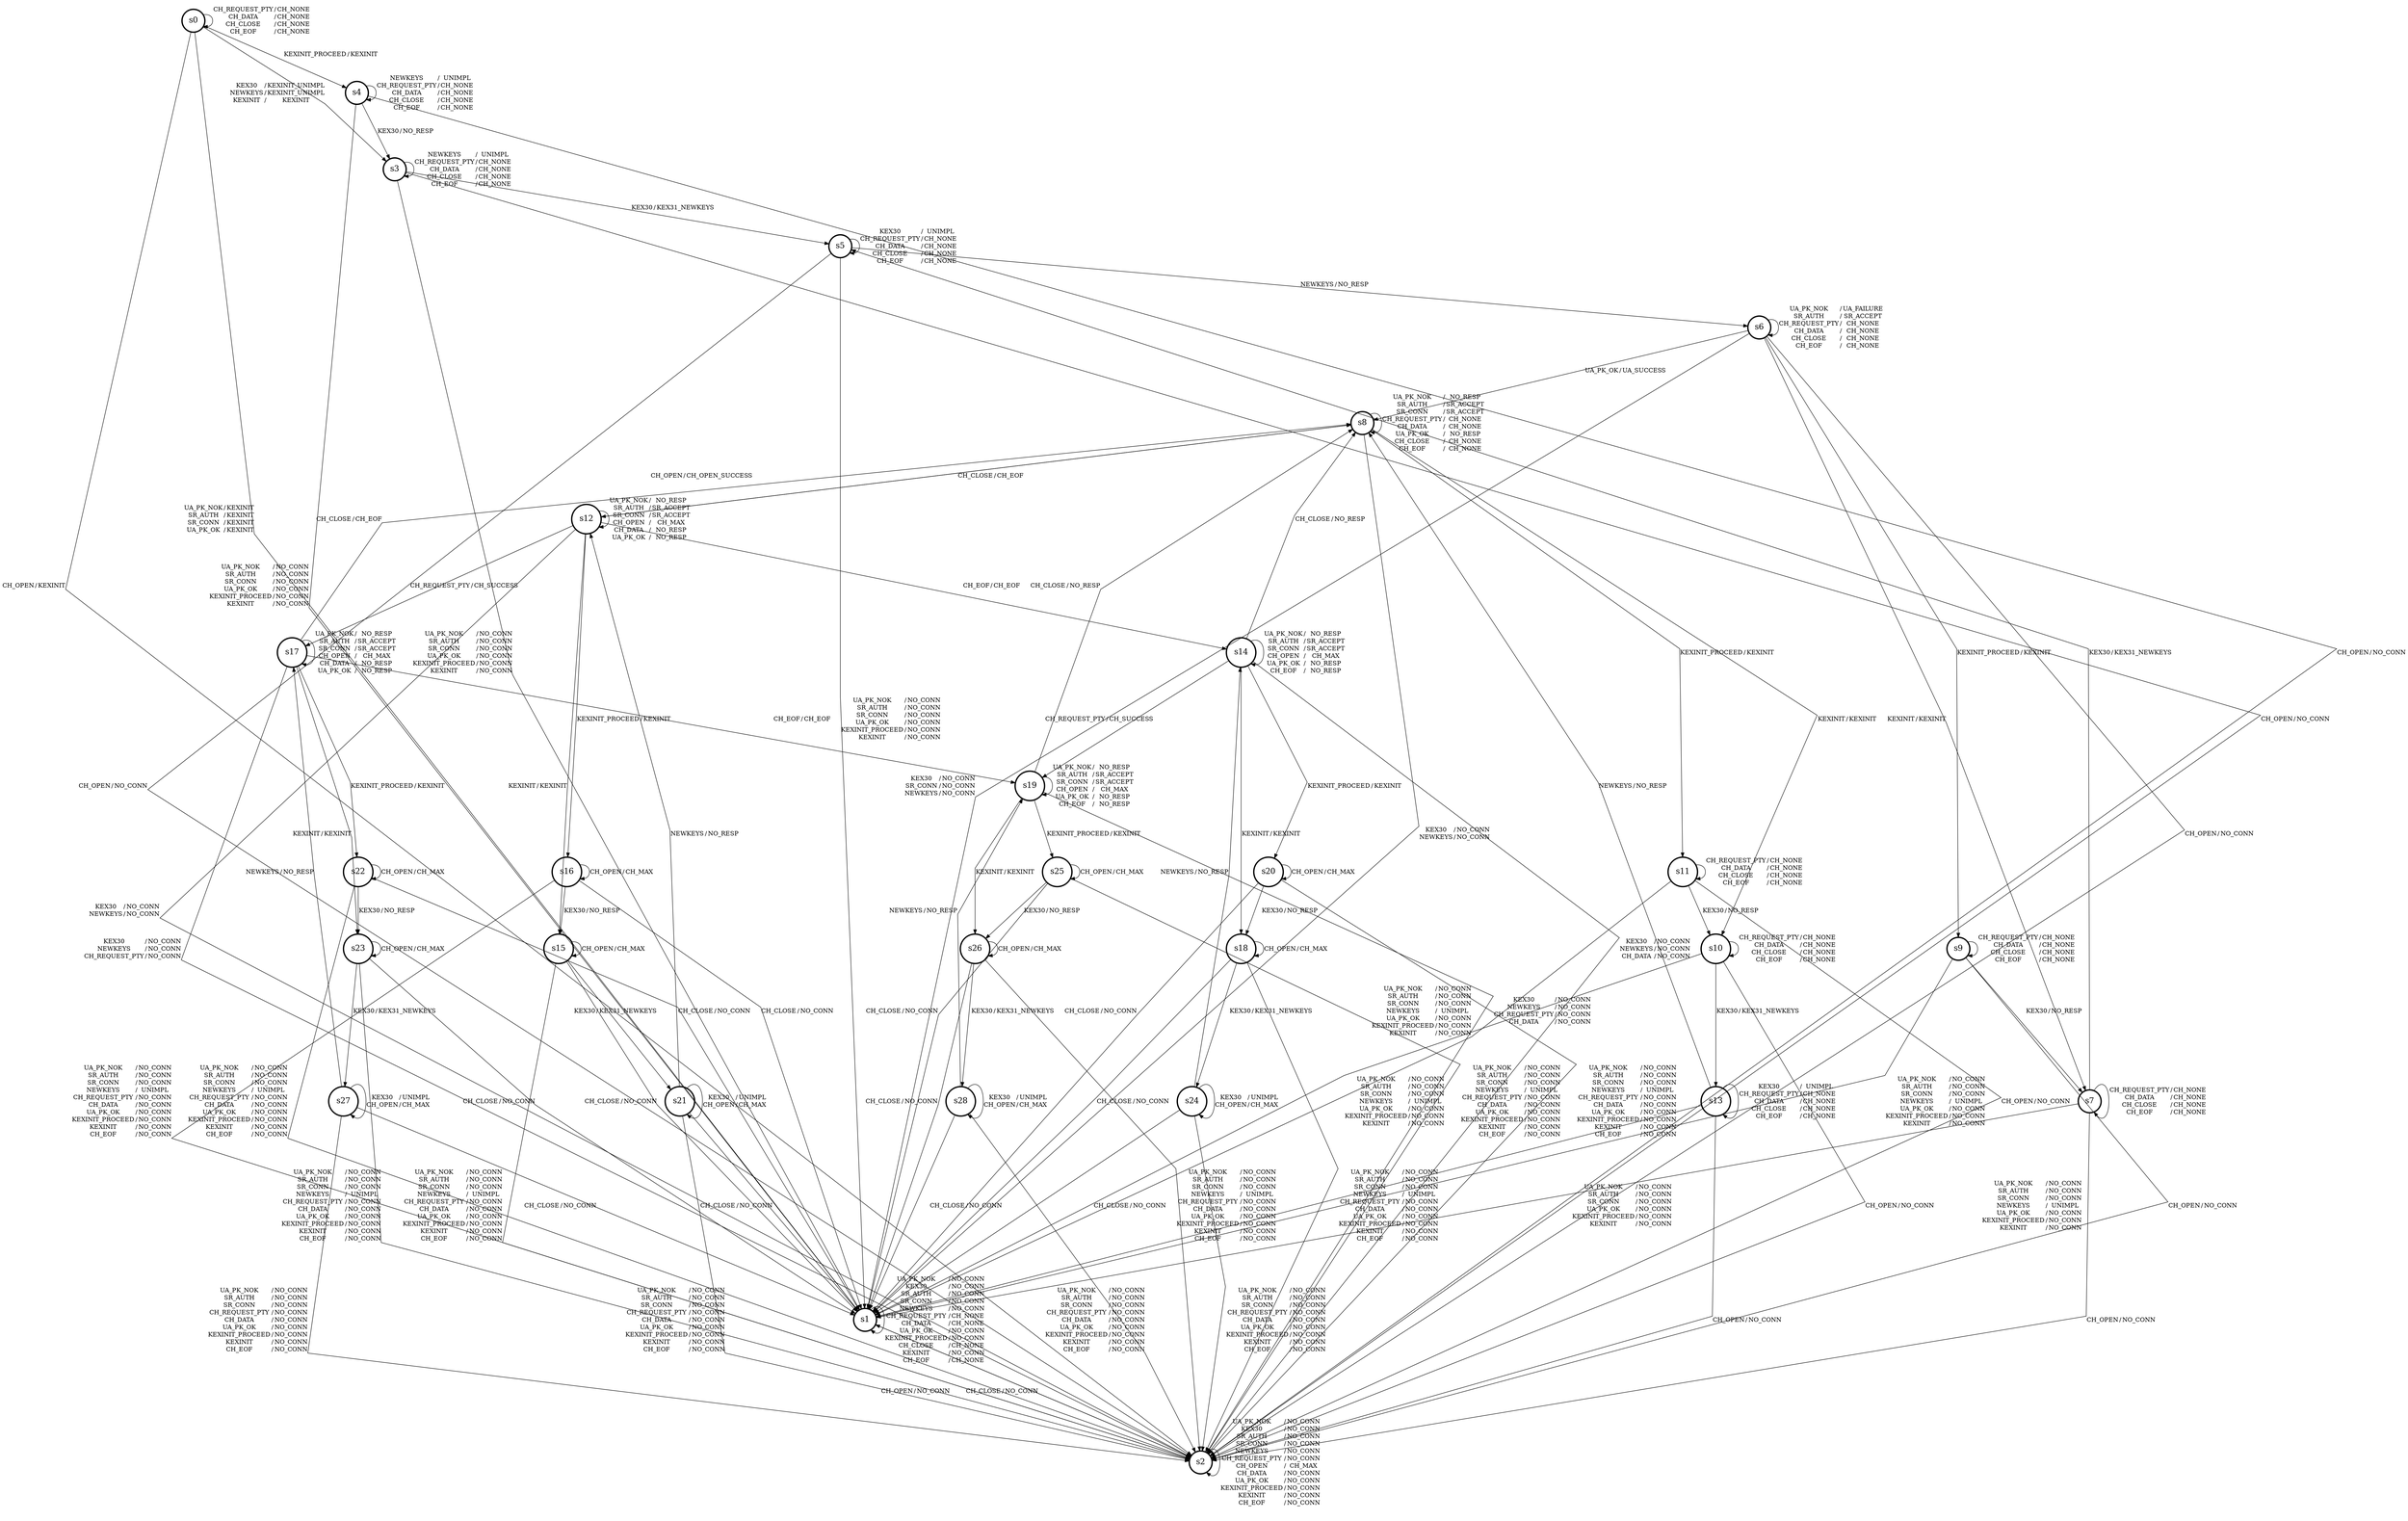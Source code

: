 digraph G {
splines="line";
concentrate = false;
ratio=0.75;
node [shape="circle",penwidth=3.0,fontsize=18];
label=""
s0
s1
s2
s3
s4
s5
s6
s7
s8
s9
s10
s11
s12
s13
s14
s15
s16
s17
s18
s19
s20
s21
s22
s23
s24
s25
s26
s27
s28
s0 [label="s0"];
s0 -> s1[label=<<table border="0" cellpadding="1" cellspacing="0"><tr><td>UA_PK_NOK</td><td>/</td><td>KEXINIT</td></tr><tr><td>SR_AUTH</td><td>/</td><td>KEXINIT</td></tr><tr><td>SR_CONN</td><td>/</td><td>KEXINIT</td></tr><tr><td>UA_PK_OK</td><td>/</td><td>KEXINIT</td></tr></table>>]
s0 -> s3[label=<<table border="0" cellpadding="1" cellspacing="0"><tr><td>KEX30</td><td>/</td><td>KEXINIT_UNIMPL</td></tr><tr><td>NEWKEYS</td><td>/</td><td>KEXINIT_UNIMPL</td></tr><tr><td>KEXINIT</td><td>/</td><td>KEXINIT</td></tr></table>>]
s0 -> s0[label=<<table border="0" cellpadding="1" cellspacing="0"><tr><td>CH_REQUEST_PTY</td><td>/</td><td>CH_NONE</td></tr><tr><td>CH_DATA</td><td>/</td><td>CH_NONE</td></tr><tr><td>CH_CLOSE</td><td>/</td><td>CH_NONE</td></tr><tr><td>CH_EOF</td><td>/</td><td>CH_NONE</td></tr></table>>]
s0 -> s2[label=<<table border="0" cellpadding="1" cellspacing="0"><tr><td>CH_OPEN</td><td>/</td><td>KEXINIT</td></tr></table>>]
s0 -> s4[label=<<table border="0" cellpadding="1" cellspacing="0"><tr><td>KEXINIT_PROCEED</td><td>/</td><td>KEXINIT</td></tr></table>>]
s1 [label="s1"];
s1 -> s1[label=<<table border="0" cellpadding="1" cellspacing="0"><tr><td>UA_PK_NOK</td><td>/</td><td>NO_CONN</td></tr><tr><td>KEX30</td><td>/</td><td>NO_CONN</td></tr><tr><td>SR_AUTH</td><td>/</td><td>NO_CONN</td></tr><tr><td>SR_CONN</td><td>/</td><td>NO_CONN</td></tr><tr><td>NEWKEYS</td><td>/</td><td>NO_CONN</td></tr><tr><td>CH_REQUEST_PTY</td><td>/</td><td>CH_NONE</td></tr><tr><td>CH_DATA</td><td>/</td><td>CH_NONE</td></tr><tr><td>UA_PK_OK</td><td>/</td><td>NO_CONN</td></tr><tr><td>KEXINIT_PROCEED</td><td>/</td><td>NO_CONN</td></tr><tr><td>CH_CLOSE</td><td>/</td><td>CH_NONE</td></tr><tr><td>KEXINIT</td><td>/</td><td>NO_CONN</td></tr><tr><td>CH_EOF</td><td>/</td><td>CH_NONE</td></tr></table>>]
s1 -> s2[label=<<table border="0" cellpadding="1" cellspacing="0"><tr><td>CH_OPEN</td><td>/</td><td>NO_CONN</td></tr></table>>]
s2 [label="s2"];
s2 -> s2[label=<<table border="0" cellpadding="1" cellspacing="0"><tr><td>UA_PK_NOK</td><td>/</td><td>NO_CONN</td></tr><tr><td>KEX30</td><td>/</td><td>NO_CONN</td></tr><tr><td>SR_AUTH</td><td>/</td><td>NO_CONN</td></tr><tr><td>SR_CONN</td><td>/</td><td>NO_CONN</td></tr><tr><td>NEWKEYS</td><td>/</td><td>NO_CONN</td></tr><tr><td>CH_REQUEST_PTY</td><td>/</td><td>NO_CONN</td></tr><tr><td>CH_OPEN</td><td>/</td><td>CH_MAX</td></tr><tr><td>CH_DATA</td><td>/</td><td>NO_CONN</td></tr><tr><td>UA_PK_OK</td><td>/</td><td>NO_CONN</td></tr><tr><td>KEXINIT_PROCEED</td><td>/</td><td>NO_CONN</td></tr><tr><td>KEXINIT</td><td>/</td><td>NO_CONN</td></tr><tr><td>CH_EOF</td><td>/</td><td>NO_CONN</td></tr></table>>]
s2 -> s1[label=<<table border="0" cellpadding="1" cellspacing="0"><tr><td>CH_CLOSE</td><td>/</td><td>NO_CONN</td></tr></table>>]
s3 [label="s3"];
s3 -> s1[label=<<table border="0" cellpadding="1" cellspacing="0"><tr><td>UA_PK_NOK</td><td>/</td><td>NO_CONN</td></tr><tr><td>SR_AUTH</td><td>/</td><td>NO_CONN</td></tr><tr><td>SR_CONN</td><td>/</td><td>NO_CONN</td></tr><tr><td>UA_PK_OK</td><td>/</td><td>NO_CONN</td></tr><tr><td>KEXINIT_PROCEED</td><td>/</td><td>NO_CONN</td></tr><tr><td>KEXINIT</td><td>/</td><td>NO_CONN</td></tr></table>>]
s3 -> s5[label=<<table border="0" cellpadding="1" cellspacing="0"><tr><td>KEX30</td><td>/</td><td>KEX31_NEWKEYS</td></tr></table>>]
s3 -> s3[label=<<table border="0" cellpadding="1" cellspacing="0"><tr><td>NEWKEYS</td><td>/</td><td>UNIMPL</td></tr><tr><td>CH_REQUEST_PTY</td><td>/</td><td>CH_NONE</td></tr><tr><td>CH_DATA</td><td>/</td><td>CH_NONE</td></tr><tr><td>CH_CLOSE</td><td>/</td><td>CH_NONE</td></tr><tr><td>CH_EOF</td><td>/</td><td>CH_NONE</td></tr></table>>]
s3 -> s2[label=<<table border="0" cellpadding="1" cellspacing="0"><tr><td>CH_OPEN</td><td>/</td><td>NO_CONN</td></tr></table>>]
s4 [label="s4"];
s4 -> s1[label=<<table border="0" cellpadding="1" cellspacing="0"><tr><td>UA_PK_NOK</td><td>/</td><td>NO_CONN</td></tr><tr><td>SR_AUTH</td><td>/</td><td>NO_CONN</td></tr><tr><td>SR_CONN</td><td>/</td><td>NO_CONN</td></tr><tr><td>UA_PK_OK</td><td>/</td><td>NO_CONN</td></tr><tr><td>KEXINIT_PROCEED</td><td>/</td><td>NO_CONN</td></tr><tr><td>KEXINIT</td><td>/</td><td>NO_CONN</td></tr></table>>]
s4 -> s3[label=<<table border="0" cellpadding="1" cellspacing="0"><tr><td>KEX30</td><td>/</td><td>NO_RESP</td></tr></table>>]
s4 -> s4[label=<<table border="0" cellpadding="1" cellspacing="0"><tr><td>NEWKEYS</td><td>/</td><td>UNIMPL</td></tr><tr><td>CH_REQUEST_PTY</td><td>/</td><td>CH_NONE</td></tr><tr><td>CH_DATA</td><td>/</td><td>CH_NONE</td></tr><tr><td>CH_CLOSE</td><td>/</td><td>CH_NONE</td></tr><tr><td>CH_EOF</td><td>/</td><td>CH_NONE</td></tr></table>>]
s4 -> s2[label=<<table border="0" cellpadding="1" cellspacing="0"><tr><td>CH_OPEN</td><td>/</td><td>NO_CONN</td></tr></table>>]
s5 [label="s5"];
s5 -> s1[label=<<table border="0" cellpadding="1" cellspacing="0"><tr><td>UA_PK_NOK</td><td>/</td><td>NO_CONN</td></tr><tr><td>SR_AUTH</td><td>/</td><td>NO_CONN</td></tr><tr><td>SR_CONN</td><td>/</td><td>NO_CONN</td></tr><tr><td>UA_PK_OK</td><td>/</td><td>NO_CONN</td></tr><tr><td>KEXINIT_PROCEED</td><td>/</td><td>NO_CONN</td></tr><tr><td>KEXINIT</td><td>/</td><td>NO_CONN</td></tr></table>>]
s5 -> s5[label=<<table border="0" cellpadding="1" cellspacing="0"><tr><td>KEX30</td><td>/</td><td>UNIMPL</td></tr><tr><td>CH_REQUEST_PTY</td><td>/</td><td>CH_NONE</td></tr><tr><td>CH_DATA</td><td>/</td><td>CH_NONE</td></tr><tr><td>CH_CLOSE</td><td>/</td><td>CH_NONE</td></tr><tr><td>CH_EOF</td><td>/</td><td>CH_NONE</td></tr></table>>]
s5 -> s6[label=<<table border="0" cellpadding="1" cellspacing="0"><tr><td>NEWKEYS</td><td>/</td><td>NO_RESP</td></tr></table>>]
s5 -> s2[label=<<table border="0" cellpadding="1" cellspacing="0"><tr><td>CH_OPEN</td><td>/</td><td>NO_CONN</td></tr></table>>]
s6 [label="s6"];
s6 -> s6[label=<<table border="0" cellpadding="1" cellspacing="0"><tr><td>UA_PK_NOK</td><td>/</td><td>UA_FAILURE</td></tr><tr><td>SR_AUTH</td><td>/</td><td>SR_ACCEPT</td></tr><tr><td>CH_REQUEST_PTY</td><td>/</td><td>CH_NONE</td></tr><tr><td>CH_DATA</td><td>/</td><td>CH_NONE</td></tr><tr><td>CH_CLOSE</td><td>/</td><td>CH_NONE</td></tr><tr><td>CH_EOF</td><td>/</td><td>CH_NONE</td></tr></table>>]
s6 -> s1[label=<<table border="0" cellpadding="1" cellspacing="0"><tr><td>KEX30</td><td>/</td><td>NO_CONN</td></tr><tr><td>SR_CONN</td><td>/</td><td>NO_CONN</td></tr><tr><td>NEWKEYS</td><td>/</td><td>NO_CONN</td></tr></table>>]
s6 -> s2[label=<<table border="0" cellpadding="1" cellspacing="0"><tr><td>CH_OPEN</td><td>/</td><td>NO_CONN</td></tr></table>>]
s6 -> s8[label=<<table border="0" cellpadding="1" cellspacing="0"><tr><td>UA_PK_OK</td><td>/</td><td>UA_SUCCESS</td></tr></table>>]
s6 -> s9[label=<<table border="0" cellpadding="1" cellspacing="0"><tr><td>KEXINIT_PROCEED</td><td>/</td><td>KEXINIT</td></tr></table>>]
s6 -> s7[label=<<table border="0" cellpadding="1" cellspacing="0"><tr><td>KEXINIT</td><td>/</td><td>KEXINIT</td></tr></table>>]
s7 [label="s7"];
s7 -> s1[label=<<table border="0" cellpadding="1" cellspacing="0"><tr><td>UA_PK_NOK</td><td>/</td><td>NO_CONN</td></tr><tr><td>SR_AUTH</td><td>/</td><td>NO_CONN</td></tr><tr><td>SR_CONN</td><td>/</td><td>NO_CONN</td></tr><tr><td>NEWKEYS</td><td>/</td><td>UNIMPL</td></tr><tr><td>UA_PK_OK</td><td>/</td><td>NO_CONN</td></tr><tr><td>KEXINIT_PROCEED</td><td>/</td><td>NO_CONN</td></tr><tr><td>KEXINIT</td><td>/</td><td>NO_CONN</td></tr></table>>]
s7 -> s5[label=<<table border="0" cellpadding="1" cellspacing="0"><tr><td>KEX30</td><td>/</td><td>KEX31_NEWKEYS</td></tr></table>>]
s7 -> s7[label=<<table border="0" cellpadding="1" cellspacing="0"><tr><td>CH_REQUEST_PTY</td><td>/</td><td>CH_NONE</td></tr><tr><td>CH_DATA</td><td>/</td><td>CH_NONE</td></tr><tr><td>CH_CLOSE</td><td>/</td><td>CH_NONE</td></tr><tr><td>CH_EOF</td><td>/</td><td>CH_NONE</td></tr></table>>]
s7 -> s2[label=<<table border="0" cellpadding="1" cellspacing="0"><tr><td>CH_OPEN</td><td>/</td><td>NO_CONN</td></tr></table>>]
s8 [label="s8"];
s8 -> s8[label=<<table border="0" cellpadding="1" cellspacing="0"><tr><td>UA_PK_NOK</td><td>/</td><td>NO_RESP</td></tr><tr><td>SR_AUTH</td><td>/</td><td>SR_ACCEPT</td></tr><tr><td>SR_CONN</td><td>/</td><td>SR_ACCEPT</td></tr><tr><td>CH_REQUEST_PTY</td><td>/</td><td>CH_NONE</td></tr><tr><td>CH_DATA</td><td>/</td><td>CH_NONE</td></tr><tr><td>UA_PK_OK</td><td>/</td><td>NO_RESP</td></tr><tr><td>CH_CLOSE</td><td>/</td><td>CH_NONE</td></tr><tr><td>CH_EOF</td><td>/</td><td>CH_NONE</td></tr></table>>]
s8 -> s1[label=<<table border="0" cellpadding="1" cellspacing="0"><tr><td>KEX30</td><td>/</td><td>NO_CONN</td></tr><tr><td>NEWKEYS</td><td>/</td><td>NO_CONN</td></tr></table>>]
s8 -> s12[label=<<table border="0" cellpadding="1" cellspacing="0"><tr><td>CH_OPEN</td><td>/</td><td>CH_OPEN_SUCCESS</td></tr></table>>]
s8 -> s11[label=<<table border="0" cellpadding="1" cellspacing="0"><tr><td>KEXINIT_PROCEED</td><td>/</td><td>KEXINIT</td></tr></table>>]
s8 -> s10[label=<<table border="0" cellpadding="1" cellspacing="0"><tr><td>KEXINIT</td><td>/</td><td>KEXINIT</td></tr></table>>]
s9 [label="s9"];
s9 -> s1[label=<<table border="0" cellpadding="1" cellspacing="0"><tr><td>UA_PK_NOK</td><td>/</td><td>NO_CONN</td></tr><tr><td>SR_AUTH</td><td>/</td><td>NO_CONN</td></tr><tr><td>SR_CONN</td><td>/</td><td>NO_CONN</td></tr><tr><td>NEWKEYS</td><td>/</td><td>UNIMPL</td></tr><tr><td>UA_PK_OK</td><td>/</td><td>NO_CONN</td></tr><tr><td>KEXINIT_PROCEED</td><td>/</td><td>NO_CONN</td></tr><tr><td>KEXINIT</td><td>/</td><td>NO_CONN</td></tr></table>>]
s9 -> s7[label=<<table border="0" cellpadding="1" cellspacing="0"><tr><td>KEX30</td><td>/</td><td>NO_RESP</td></tr></table>>]
s9 -> s9[label=<<table border="0" cellpadding="1" cellspacing="0"><tr><td>CH_REQUEST_PTY</td><td>/</td><td>CH_NONE</td></tr><tr><td>CH_DATA</td><td>/</td><td>CH_NONE</td></tr><tr><td>CH_CLOSE</td><td>/</td><td>CH_NONE</td></tr><tr><td>CH_EOF</td><td>/</td><td>CH_NONE</td></tr></table>>]
s9 -> s2[label=<<table border="0" cellpadding="1" cellspacing="0"><tr><td>CH_OPEN</td><td>/</td><td>NO_CONN</td></tr></table>>]
s10 [label="s10"];
s10 -> s1[label=<<table border="0" cellpadding="1" cellspacing="0"><tr><td>UA_PK_NOK</td><td>/</td><td>NO_CONN</td></tr><tr><td>SR_AUTH</td><td>/</td><td>NO_CONN</td></tr><tr><td>SR_CONN</td><td>/</td><td>NO_CONN</td></tr><tr><td>NEWKEYS</td><td>/</td><td>UNIMPL</td></tr><tr><td>UA_PK_OK</td><td>/</td><td>NO_CONN</td></tr><tr><td>KEXINIT_PROCEED</td><td>/</td><td>NO_CONN</td></tr><tr><td>KEXINIT</td><td>/</td><td>NO_CONN</td></tr></table>>]
s10 -> s13[label=<<table border="0" cellpadding="1" cellspacing="0"><tr><td>KEX30</td><td>/</td><td>KEX31_NEWKEYS</td></tr></table>>]
s10 -> s10[label=<<table border="0" cellpadding="1" cellspacing="0"><tr><td>CH_REQUEST_PTY</td><td>/</td><td>CH_NONE</td></tr><tr><td>CH_DATA</td><td>/</td><td>CH_NONE</td></tr><tr><td>CH_CLOSE</td><td>/</td><td>CH_NONE</td></tr><tr><td>CH_EOF</td><td>/</td><td>CH_NONE</td></tr></table>>]
s10 -> s2[label=<<table border="0" cellpadding="1" cellspacing="0"><tr><td>CH_OPEN</td><td>/</td><td>NO_CONN</td></tr></table>>]
s11 [label="s11"];
s11 -> s1[label=<<table border="0" cellpadding="1" cellspacing="0"><tr><td>UA_PK_NOK</td><td>/</td><td>NO_CONN</td></tr><tr><td>SR_AUTH</td><td>/</td><td>NO_CONN</td></tr><tr><td>SR_CONN</td><td>/</td><td>NO_CONN</td></tr><tr><td>NEWKEYS</td><td>/</td><td>UNIMPL</td></tr><tr><td>UA_PK_OK</td><td>/</td><td>NO_CONN</td></tr><tr><td>KEXINIT_PROCEED</td><td>/</td><td>NO_CONN</td></tr><tr><td>KEXINIT</td><td>/</td><td>NO_CONN</td></tr></table>>]
s11 -> s10[label=<<table border="0" cellpadding="1" cellspacing="0"><tr><td>KEX30</td><td>/</td><td>NO_RESP</td></tr></table>>]
s11 -> s11[label=<<table border="0" cellpadding="1" cellspacing="0"><tr><td>CH_REQUEST_PTY</td><td>/</td><td>CH_NONE</td></tr><tr><td>CH_DATA</td><td>/</td><td>CH_NONE</td></tr><tr><td>CH_CLOSE</td><td>/</td><td>CH_NONE</td></tr><tr><td>CH_EOF</td><td>/</td><td>CH_NONE</td></tr></table>>]
s11 -> s2[label=<<table border="0" cellpadding="1" cellspacing="0"><tr><td>CH_OPEN</td><td>/</td><td>NO_CONN</td></tr></table>>]
s12 [label="s12"];
s12 -> s12[label=<<table border="0" cellpadding="1" cellspacing="0"><tr><td>UA_PK_NOK</td><td>/</td><td>NO_RESP</td></tr><tr><td>SR_AUTH</td><td>/</td><td>SR_ACCEPT</td></tr><tr><td>SR_CONN</td><td>/</td><td>SR_ACCEPT</td></tr><tr><td>CH_OPEN</td><td>/</td><td>CH_MAX</td></tr><tr><td>CH_DATA</td><td>/</td><td>NO_RESP</td></tr><tr><td>UA_PK_OK</td><td>/</td><td>NO_RESP</td></tr></table>>]
s12 -> s2[label=<<table border="0" cellpadding="1" cellspacing="0"><tr><td>KEX30</td><td>/</td><td>NO_CONN</td></tr><tr><td>NEWKEYS</td><td>/</td><td>NO_CONN</td></tr></table>>]
s12 -> s17[label=<<table border="0" cellpadding="1" cellspacing="0"><tr><td>CH_REQUEST_PTY</td><td>/</td><td>CH_SUCCESS</td></tr></table>>]
s12 -> s16[label=<<table border="0" cellpadding="1" cellspacing="0"><tr><td>KEXINIT_PROCEED</td><td>/</td><td>KEXINIT</td></tr></table>>]
s12 -> s8[label=<<table border="0" cellpadding="1" cellspacing="0"><tr><td>CH_CLOSE</td><td>/</td><td>CH_EOF</td></tr></table>>]
s12 -> s15[label=<<table border="0" cellpadding="1" cellspacing="0"><tr><td>KEXINIT</td><td>/</td><td>KEXINIT</td></tr></table>>]
s12 -> s14[label=<<table border="0" cellpadding="1" cellspacing="0"><tr><td>CH_EOF</td><td>/</td><td>CH_EOF</td></tr></table>>]
s13 [label="s13"];
s13 -> s1[label=<<table border="0" cellpadding="1" cellspacing="0"><tr><td>UA_PK_NOK</td><td>/</td><td>NO_CONN</td></tr><tr><td>SR_AUTH</td><td>/</td><td>NO_CONN</td></tr><tr><td>SR_CONN</td><td>/</td><td>NO_CONN</td></tr><tr><td>UA_PK_OK</td><td>/</td><td>NO_CONN</td></tr><tr><td>KEXINIT_PROCEED</td><td>/</td><td>NO_CONN</td></tr><tr><td>KEXINIT</td><td>/</td><td>NO_CONN</td></tr></table>>]
s13 -> s13[label=<<table border="0" cellpadding="1" cellspacing="0"><tr><td>KEX30</td><td>/</td><td>UNIMPL</td></tr><tr><td>CH_REQUEST_PTY</td><td>/</td><td>CH_NONE</td></tr><tr><td>CH_DATA</td><td>/</td><td>CH_NONE</td></tr><tr><td>CH_CLOSE</td><td>/</td><td>CH_NONE</td></tr><tr><td>CH_EOF</td><td>/</td><td>CH_NONE</td></tr></table>>]
s13 -> s8[label=<<table border="0" cellpadding="1" cellspacing="0"><tr><td>NEWKEYS</td><td>/</td><td>NO_RESP</td></tr></table>>]
s13 -> s2[label=<<table border="0" cellpadding="1" cellspacing="0"><tr><td>CH_OPEN</td><td>/</td><td>NO_CONN</td></tr></table>>]
s14 [label="s14"];
s14 -> s14[label=<<table border="0" cellpadding="1" cellspacing="0"><tr><td>UA_PK_NOK</td><td>/</td><td>NO_RESP</td></tr><tr><td>SR_AUTH</td><td>/</td><td>SR_ACCEPT</td></tr><tr><td>SR_CONN</td><td>/</td><td>SR_ACCEPT</td></tr><tr><td>CH_OPEN</td><td>/</td><td>CH_MAX</td></tr><tr><td>UA_PK_OK</td><td>/</td><td>NO_RESP</td></tr><tr><td>CH_EOF</td><td>/</td><td>NO_RESP</td></tr></table>>]
s14 -> s2[label=<<table border="0" cellpadding="1" cellspacing="0"><tr><td>KEX30</td><td>/</td><td>NO_CONN</td></tr><tr><td>NEWKEYS</td><td>/</td><td>NO_CONN</td></tr><tr><td>CH_DATA</td><td>/</td><td>NO_CONN</td></tr></table>>]
s14 -> s19[label=<<table border="0" cellpadding="1" cellspacing="0"><tr><td>CH_REQUEST_PTY</td><td>/</td><td>CH_SUCCESS</td></tr></table>>]
s14 -> s20[label=<<table border="0" cellpadding="1" cellspacing="0"><tr><td>KEXINIT_PROCEED</td><td>/</td><td>KEXINIT</td></tr></table>>]
s14 -> s8[label=<<table border="0" cellpadding="1" cellspacing="0"><tr><td>CH_CLOSE</td><td>/</td><td>NO_RESP</td></tr></table>>]
s14 -> s18[label=<<table border="0" cellpadding="1" cellspacing="0"><tr><td>KEXINIT</td><td>/</td><td>KEXINIT</td></tr></table>>]
s15 [label="s15"];
s15 -> s2[label=<<table border="0" cellpadding="1" cellspacing="0"><tr><td>UA_PK_NOK</td><td>/</td><td>NO_CONN</td></tr><tr><td>SR_AUTH</td><td>/</td><td>NO_CONN</td></tr><tr><td>SR_CONN</td><td>/</td><td>NO_CONN</td></tr><tr><td>NEWKEYS</td><td>/</td><td>UNIMPL</td></tr><tr><td>CH_REQUEST_PTY</td><td>/</td><td>NO_CONN</td></tr><tr><td>CH_DATA</td><td>/</td><td>NO_CONN</td></tr><tr><td>UA_PK_OK</td><td>/</td><td>NO_CONN</td></tr><tr><td>KEXINIT_PROCEED</td><td>/</td><td>NO_CONN</td></tr><tr><td>KEXINIT</td><td>/</td><td>NO_CONN</td></tr><tr><td>CH_EOF</td><td>/</td><td>NO_CONN</td></tr></table>>]
s15 -> s21[label=<<table border="0" cellpadding="1" cellspacing="0"><tr><td>KEX30</td><td>/</td><td>KEX31_NEWKEYS</td></tr></table>>]
s15 -> s15[label=<<table border="0" cellpadding="1" cellspacing="0"><tr><td>CH_OPEN</td><td>/</td><td>CH_MAX</td></tr></table>>]
s15 -> s1[label=<<table border="0" cellpadding="1" cellspacing="0"><tr><td>CH_CLOSE</td><td>/</td><td>NO_CONN</td></tr></table>>]
s16 [label="s16"];
s16 -> s2[label=<<table border="0" cellpadding="1" cellspacing="0"><tr><td>UA_PK_NOK</td><td>/</td><td>NO_CONN</td></tr><tr><td>SR_AUTH</td><td>/</td><td>NO_CONN</td></tr><tr><td>SR_CONN</td><td>/</td><td>NO_CONN</td></tr><tr><td>NEWKEYS</td><td>/</td><td>UNIMPL</td></tr><tr><td>CH_REQUEST_PTY</td><td>/</td><td>NO_CONN</td></tr><tr><td>CH_DATA</td><td>/</td><td>NO_CONN</td></tr><tr><td>UA_PK_OK</td><td>/</td><td>NO_CONN</td></tr><tr><td>KEXINIT_PROCEED</td><td>/</td><td>NO_CONN</td></tr><tr><td>KEXINIT</td><td>/</td><td>NO_CONN</td></tr><tr><td>CH_EOF</td><td>/</td><td>NO_CONN</td></tr></table>>]
s16 -> s15[label=<<table border="0" cellpadding="1" cellspacing="0"><tr><td>KEX30</td><td>/</td><td>NO_RESP</td></tr></table>>]
s16 -> s16[label=<<table border="0" cellpadding="1" cellspacing="0"><tr><td>CH_OPEN</td><td>/</td><td>CH_MAX</td></tr></table>>]
s16 -> s1[label=<<table border="0" cellpadding="1" cellspacing="0"><tr><td>CH_CLOSE</td><td>/</td><td>NO_CONN</td></tr></table>>]
s17 [label="s17"];
s17 -> s17[label=<<table border="0" cellpadding="1" cellspacing="0"><tr><td>UA_PK_NOK</td><td>/</td><td>NO_RESP</td></tr><tr><td>SR_AUTH</td><td>/</td><td>SR_ACCEPT</td></tr><tr><td>SR_CONN</td><td>/</td><td>SR_ACCEPT</td></tr><tr><td>CH_OPEN</td><td>/</td><td>CH_MAX</td></tr><tr><td>CH_DATA</td><td>/</td><td>NO_RESP</td></tr><tr><td>UA_PK_OK</td><td>/</td><td>NO_RESP</td></tr></table>>]
s17 -> s2[label=<<table border="0" cellpadding="1" cellspacing="0"><tr><td>KEX30</td><td>/</td><td>NO_CONN</td></tr><tr><td>NEWKEYS</td><td>/</td><td>NO_CONN</td></tr><tr><td>CH_REQUEST_PTY</td><td>/</td><td>NO_CONN</td></tr></table>>]
s17 -> s22[label=<<table border="0" cellpadding="1" cellspacing="0"><tr><td>KEXINIT_PROCEED</td><td>/</td><td>KEXINIT</td></tr></table>>]
s17 -> s8[label=<<table border="0" cellpadding="1" cellspacing="0"><tr><td>CH_CLOSE</td><td>/</td><td>CH_EOF</td></tr></table>>]
s17 -> s23[label=<<table border="0" cellpadding="1" cellspacing="0"><tr><td>KEXINIT</td><td>/</td><td>KEXINIT</td></tr></table>>]
s17 -> s19[label=<<table border="0" cellpadding="1" cellspacing="0"><tr><td>CH_EOF</td><td>/</td><td>CH_EOF</td></tr></table>>]
s18 [label="s18"];
s18 -> s2[label=<<table border="0" cellpadding="1" cellspacing="0"><tr><td>UA_PK_NOK</td><td>/</td><td>NO_CONN</td></tr><tr><td>SR_AUTH</td><td>/</td><td>NO_CONN</td></tr><tr><td>SR_CONN</td><td>/</td><td>NO_CONN</td></tr><tr><td>NEWKEYS</td><td>/</td><td>UNIMPL</td></tr><tr><td>CH_REQUEST_PTY</td><td>/</td><td>NO_CONN</td></tr><tr><td>CH_DATA</td><td>/</td><td>NO_CONN</td></tr><tr><td>UA_PK_OK</td><td>/</td><td>NO_CONN</td></tr><tr><td>KEXINIT_PROCEED</td><td>/</td><td>NO_CONN</td></tr><tr><td>KEXINIT</td><td>/</td><td>NO_CONN</td></tr><tr><td>CH_EOF</td><td>/</td><td>NO_CONN</td></tr></table>>]
s18 -> s24[label=<<table border="0" cellpadding="1" cellspacing="0"><tr><td>KEX30</td><td>/</td><td>KEX31_NEWKEYS</td></tr></table>>]
s18 -> s18[label=<<table border="0" cellpadding="1" cellspacing="0"><tr><td>CH_OPEN</td><td>/</td><td>CH_MAX</td></tr></table>>]
s18 -> s1[label=<<table border="0" cellpadding="1" cellspacing="0"><tr><td>CH_CLOSE</td><td>/</td><td>NO_CONN</td></tr></table>>]
s19 [label="s19"];
s19 -> s19[label=<<table border="0" cellpadding="1" cellspacing="0"><tr><td>UA_PK_NOK</td><td>/</td><td>NO_RESP</td></tr><tr><td>SR_AUTH</td><td>/</td><td>SR_ACCEPT</td></tr><tr><td>SR_CONN</td><td>/</td><td>SR_ACCEPT</td></tr><tr><td>CH_OPEN</td><td>/</td><td>CH_MAX</td></tr><tr><td>UA_PK_OK</td><td>/</td><td>NO_RESP</td></tr><tr><td>CH_EOF</td><td>/</td><td>NO_RESP</td></tr></table>>]
s19 -> s2[label=<<table border="0" cellpadding="1" cellspacing="0"><tr><td>KEX30</td><td>/</td><td>NO_CONN</td></tr><tr><td>NEWKEYS</td><td>/</td><td>NO_CONN</td></tr><tr><td>CH_REQUEST_PTY</td><td>/</td><td>NO_CONN</td></tr><tr><td>CH_DATA</td><td>/</td><td>NO_CONN</td></tr></table>>]
s19 -> s25[label=<<table border="0" cellpadding="1" cellspacing="0"><tr><td>KEXINIT_PROCEED</td><td>/</td><td>KEXINIT</td></tr></table>>]
s19 -> s8[label=<<table border="0" cellpadding="1" cellspacing="0"><tr><td>CH_CLOSE</td><td>/</td><td>NO_RESP</td></tr></table>>]
s19 -> s26[label=<<table border="0" cellpadding="1" cellspacing="0"><tr><td>KEXINIT</td><td>/</td><td>KEXINIT</td></tr></table>>]
s20 [label="s20"];
s20 -> s2[label=<<table border="0" cellpadding="1" cellspacing="0"><tr><td>UA_PK_NOK</td><td>/</td><td>NO_CONN</td></tr><tr><td>SR_AUTH</td><td>/</td><td>NO_CONN</td></tr><tr><td>SR_CONN</td><td>/</td><td>NO_CONN</td></tr><tr><td>NEWKEYS</td><td>/</td><td>UNIMPL</td></tr><tr><td>CH_REQUEST_PTY</td><td>/</td><td>NO_CONN</td></tr><tr><td>CH_DATA</td><td>/</td><td>NO_CONN</td></tr><tr><td>UA_PK_OK</td><td>/</td><td>NO_CONN</td></tr><tr><td>KEXINIT_PROCEED</td><td>/</td><td>NO_CONN</td></tr><tr><td>KEXINIT</td><td>/</td><td>NO_CONN</td></tr><tr><td>CH_EOF</td><td>/</td><td>NO_CONN</td></tr></table>>]
s20 -> s18[label=<<table border="0" cellpadding="1" cellspacing="0"><tr><td>KEX30</td><td>/</td><td>NO_RESP</td></tr></table>>]
s20 -> s20[label=<<table border="0" cellpadding="1" cellspacing="0"><tr><td>CH_OPEN</td><td>/</td><td>CH_MAX</td></tr></table>>]
s20 -> s1[label=<<table border="0" cellpadding="1" cellspacing="0"><tr><td>CH_CLOSE</td><td>/</td><td>NO_CONN</td></tr></table>>]
s21 [label="s21"];
s21 -> s2[label=<<table border="0" cellpadding="1" cellspacing="0"><tr><td>UA_PK_NOK</td><td>/</td><td>NO_CONN</td></tr><tr><td>SR_AUTH</td><td>/</td><td>NO_CONN</td></tr><tr><td>SR_CONN</td><td>/</td><td>NO_CONN</td></tr><tr><td>CH_REQUEST_PTY</td><td>/</td><td>NO_CONN</td></tr><tr><td>CH_DATA</td><td>/</td><td>NO_CONN</td></tr><tr><td>UA_PK_OK</td><td>/</td><td>NO_CONN</td></tr><tr><td>KEXINIT_PROCEED</td><td>/</td><td>NO_CONN</td></tr><tr><td>KEXINIT</td><td>/</td><td>NO_CONN</td></tr><tr><td>CH_EOF</td><td>/</td><td>NO_CONN</td></tr></table>>]
s21 -> s21[label=<<table border="0" cellpadding="1" cellspacing="0"><tr><td>KEX30</td><td>/</td><td>UNIMPL</td></tr><tr><td>CH_OPEN</td><td>/</td><td>CH_MAX</td></tr></table>>]
s21 -> s12[label=<<table border="0" cellpadding="1" cellspacing="0"><tr><td>NEWKEYS</td><td>/</td><td>NO_RESP</td></tr></table>>]
s21 -> s1[label=<<table border="0" cellpadding="1" cellspacing="0"><tr><td>CH_CLOSE</td><td>/</td><td>NO_CONN</td></tr></table>>]
s22 [label="s22"];
s22 -> s2[label=<<table border="0" cellpadding="1" cellspacing="0"><tr><td>UA_PK_NOK</td><td>/</td><td>NO_CONN</td></tr><tr><td>SR_AUTH</td><td>/</td><td>NO_CONN</td></tr><tr><td>SR_CONN</td><td>/</td><td>NO_CONN</td></tr><tr><td>NEWKEYS</td><td>/</td><td>UNIMPL</td></tr><tr><td>CH_REQUEST_PTY</td><td>/</td><td>NO_CONN</td></tr><tr><td>CH_DATA</td><td>/</td><td>NO_CONN</td></tr><tr><td>UA_PK_OK</td><td>/</td><td>NO_CONN</td></tr><tr><td>KEXINIT_PROCEED</td><td>/</td><td>NO_CONN</td></tr><tr><td>KEXINIT</td><td>/</td><td>NO_CONN</td></tr><tr><td>CH_EOF</td><td>/</td><td>NO_CONN</td></tr></table>>]
s22 -> s23[label=<<table border="0" cellpadding="1" cellspacing="0"><tr><td>KEX30</td><td>/</td><td>NO_RESP</td></tr></table>>]
s22 -> s22[label=<<table border="0" cellpadding="1" cellspacing="0"><tr><td>CH_OPEN</td><td>/</td><td>CH_MAX</td></tr></table>>]
s22 -> s1[label=<<table border="0" cellpadding="1" cellspacing="0"><tr><td>CH_CLOSE</td><td>/</td><td>NO_CONN</td></tr></table>>]
s23 [label="s23"];
s23 -> s2[label=<<table border="0" cellpadding="1" cellspacing="0"><tr><td>UA_PK_NOK</td><td>/</td><td>NO_CONN</td></tr><tr><td>SR_AUTH</td><td>/</td><td>NO_CONN</td></tr><tr><td>SR_CONN</td><td>/</td><td>NO_CONN</td></tr><tr><td>NEWKEYS</td><td>/</td><td>UNIMPL</td></tr><tr><td>CH_REQUEST_PTY</td><td>/</td><td>NO_CONN</td></tr><tr><td>CH_DATA</td><td>/</td><td>NO_CONN</td></tr><tr><td>UA_PK_OK</td><td>/</td><td>NO_CONN</td></tr><tr><td>KEXINIT_PROCEED</td><td>/</td><td>NO_CONN</td></tr><tr><td>KEXINIT</td><td>/</td><td>NO_CONN</td></tr><tr><td>CH_EOF</td><td>/</td><td>NO_CONN</td></tr></table>>]
s23 -> s27[label=<<table border="0" cellpadding="1" cellspacing="0"><tr><td>KEX30</td><td>/</td><td>KEX31_NEWKEYS</td></tr></table>>]
s23 -> s23[label=<<table border="0" cellpadding="1" cellspacing="0"><tr><td>CH_OPEN</td><td>/</td><td>CH_MAX</td></tr></table>>]
s23 -> s1[label=<<table border="0" cellpadding="1" cellspacing="0"><tr><td>CH_CLOSE</td><td>/</td><td>NO_CONN</td></tr></table>>]
s24 [label="s24"];
s24 -> s2[label=<<table border="0" cellpadding="1" cellspacing="0"><tr><td>UA_PK_NOK</td><td>/</td><td>NO_CONN</td></tr><tr><td>SR_AUTH</td><td>/</td><td>NO_CONN</td></tr><tr><td>SR_CONN</td><td>/</td><td>NO_CONN</td></tr><tr><td>CH_REQUEST_PTY</td><td>/</td><td>NO_CONN</td></tr><tr><td>CH_DATA</td><td>/</td><td>NO_CONN</td></tr><tr><td>UA_PK_OK</td><td>/</td><td>NO_CONN</td></tr><tr><td>KEXINIT_PROCEED</td><td>/</td><td>NO_CONN</td></tr><tr><td>KEXINIT</td><td>/</td><td>NO_CONN</td></tr><tr><td>CH_EOF</td><td>/</td><td>NO_CONN</td></tr></table>>]
s24 -> s24[label=<<table border="0" cellpadding="1" cellspacing="0"><tr><td>KEX30</td><td>/</td><td>UNIMPL</td></tr><tr><td>CH_OPEN</td><td>/</td><td>CH_MAX</td></tr></table>>]
s24 -> s14[label=<<table border="0" cellpadding="1" cellspacing="0"><tr><td>NEWKEYS</td><td>/</td><td>NO_RESP</td></tr></table>>]
s24 -> s1[label=<<table border="0" cellpadding="1" cellspacing="0"><tr><td>CH_CLOSE</td><td>/</td><td>NO_CONN</td></tr></table>>]
s25 [label="s25"];
s25 -> s2[label=<<table border="0" cellpadding="1" cellspacing="0"><tr><td>UA_PK_NOK</td><td>/</td><td>NO_CONN</td></tr><tr><td>SR_AUTH</td><td>/</td><td>NO_CONN</td></tr><tr><td>SR_CONN</td><td>/</td><td>NO_CONN</td></tr><tr><td>NEWKEYS</td><td>/</td><td>UNIMPL</td></tr><tr><td>CH_REQUEST_PTY</td><td>/</td><td>NO_CONN</td></tr><tr><td>CH_DATA</td><td>/</td><td>NO_CONN</td></tr><tr><td>UA_PK_OK</td><td>/</td><td>NO_CONN</td></tr><tr><td>KEXINIT_PROCEED</td><td>/</td><td>NO_CONN</td></tr><tr><td>KEXINIT</td><td>/</td><td>NO_CONN</td></tr><tr><td>CH_EOF</td><td>/</td><td>NO_CONN</td></tr></table>>]
s25 -> s26[label=<<table border="0" cellpadding="1" cellspacing="0"><tr><td>KEX30</td><td>/</td><td>NO_RESP</td></tr></table>>]
s25 -> s25[label=<<table border="0" cellpadding="1" cellspacing="0"><tr><td>CH_OPEN</td><td>/</td><td>CH_MAX</td></tr></table>>]
s25 -> s1[label=<<table border="0" cellpadding="1" cellspacing="0"><tr><td>CH_CLOSE</td><td>/</td><td>NO_CONN</td></tr></table>>]
s26 [label="s26"];
s26 -> s2[label=<<table border="0" cellpadding="1" cellspacing="0"><tr><td>UA_PK_NOK</td><td>/</td><td>NO_CONN</td></tr><tr><td>SR_AUTH</td><td>/</td><td>NO_CONN</td></tr><tr><td>SR_CONN</td><td>/</td><td>NO_CONN</td></tr><tr><td>NEWKEYS</td><td>/</td><td>UNIMPL</td></tr><tr><td>CH_REQUEST_PTY</td><td>/</td><td>NO_CONN</td></tr><tr><td>CH_DATA</td><td>/</td><td>NO_CONN</td></tr><tr><td>UA_PK_OK</td><td>/</td><td>NO_CONN</td></tr><tr><td>KEXINIT_PROCEED</td><td>/</td><td>NO_CONN</td></tr><tr><td>KEXINIT</td><td>/</td><td>NO_CONN</td></tr><tr><td>CH_EOF</td><td>/</td><td>NO_CONN</td></tr></table>>]
s26 -> s28[label=<<table border="0" cellpadding="1" cellspacing="0"><tr><td>KEX30</td><td>/</td><td>KEX31_NEWKEYS</td></tr></table>>]
s26 -> s26[label=<<table border="0" cellpadding="1" cellspacing="0"><tr><td>CH_OPEN</td><td>/</td><td>CH_MAX</td></tr></table>>]
s26 -> s1[label=<<table border="0" cellpadding="1" cellspacing="0"><tr><td>CH_CLOSE</td><td>/</td><td>NO_CONN</td></tr></table>>]
s27 [label="s27"];
s27 -> s2[label=<<table border="0" cellpadding="1" cellspacing="0"><tr><td>UA_PK_NOK</td><td>/</td><td>NO_CONN</td></tr><tr><td>SR_AUTH</td><td>/</td><td>NO_CONN</td></tr><tr><td>SR_CONN</td><td>/</td><td>NO_CONN</td></tr><tr><td>CH_REQUEST_PTY</td><td>/</td><td>NO_CONN</td></tr><tr><td>CH_DATA</td><td>/</td><td>NO_CONN</td></tr><tr><td>UA_PK_OK</td><td>/</td><td>NO_CONN</td></tr><tr><td>KEXINIT_PROCEED</td><td>/</td><td>NO_CONN</td></tr><tr><td>KEXINIT</td><td>/</td><td>NO_CONN</td></tr><tr><td>CH_EOF</td><td>/</td><td>NO_CONN</td></tr></table>>]
s27 -> s27[label=<<table border="0" cellpadding="1" cellspacing="0"><tr><td>KEX30</td><td>/</td><td>UNIMPL</td></tr><tr><td>CH_OPEN</td><td>/</td><td>CH_MAX</td></tr></table>>]
s27 -> s17[label=<<table border="0" cellpadding="1" cellspacing="0"><tr><td>NEWKEYS</td><td>/</td><td>NO_RESP</td></tr></table>>]
s27 -> s1[label=<<table border="0" cellpadding="1" cellspacing="0"><tr><td>CH_CLOSE</td><td>/</td><td>NO_CONN</td></tr></table>>]
s28 [label="s28"];
s28 -> s2[label=<<table border="0" cellpadding="1" cellspacing="0"><tr><td>UA_PK_NOK</td><td>/</td><td>NO_CONN</td></tr><tr><td>SR_AUTH</td><td>/</td><td>NO_CONN</td></tr><tr><td>SR_CONN</td><td>/</td><td>NO_CONN</td></tr><tr><td>CH_REQUEST_PTY</td><td>/</td><td>NO_CONN</td></tr><tr><td>CH_DATA</td><td>/</td><td>NO_CONN</td></tr><tr><td>UA_PK_OK</td><td>/</td><td>NO_CONN</td></tr><tr><td>KEXINIT_PROCEED</td><td>/</td><td>NO_CONN</td></tr><tr><td>KEXINIT</td><td>/</td><td>NO_CONN</td></tr><tr><td>CH_EOF</td><td>/</td><td>NO_CONN</td></tr></table>>]
s28 -> s28[label=<<table border="0" cellpadding="1" cellspacing="0"><tr><td>KEX30</td><td>/</td><td>UNIMPL</td></tr><tr><td>CH_OPEN</td><td>/</td><td>CH_MAX</td></tr></table>>]
s28 -> s19[label=<<table border="0" cellpadding="1" cellspacing="0"><tr><td>NEWKEYS</td><td>/</td><td>NO_RESP</td></tr></table>>]
s28 -> s1[label=<<table border="0" cellpadding="1" cellspacing="0"><tr><td>CH_CLOSE</td><td>/</td><td>NO_CONN</td></tr></table>>]
}

